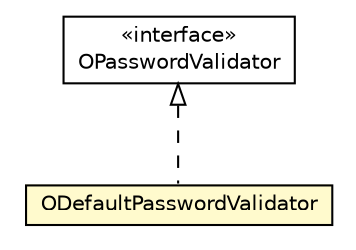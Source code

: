 #!/usr/local/bin/dot
#
# Class diagram 
# Generated by UMLGraph version R5_6-24-gf6e263 (http://www.umlgraph.org/)
#

digraph G {
	edge [fontname="Helvetica",fontsize=10,labelfontname="Helvetica",labelfontsize=10];
	node [fontname="Helvetica",fontsize=10,shape=plaintext];
	nodesep=0.25;
	ranksep=0.5;
	// com.orientechnologies.orient.server.security.OPasswordValidator
	c2640800 [label=<<table title="com.orientechnologies.orient.server.security.OPasswordValidator" border="0" cellborder="1" cellspacing="0" cellpadding="2" port="p" href="../../orient/server/security/OPasswordValidator.html">
		<tr><td><table border="0" cellspacing="0" cellpadding="1">
<tr><td align="center" balign="center"> &#171;interface&#187; </td></tr>
<tr><td align="center" balign="center"> OPasswordValidator </td></tr>
		</table></td></tr>
		</table>>, URL="../../orient/server/security/OPasswordValidator.html", fontname="Helvetica", fontcolor="black", fontsize=10.0];
	// com.orientechnologies.security.password.ODefaultPasswordValidator
	c2640824 [label=<<table title="com.orientechnologies.security.password.ODefaultPasswordValidator" border="0" cellborder="1" cellspacing="0" cellpadding="2" port="p" bgcolor="lemonChiffon" href="./ODefaultPasswordValidator.html">
		<tr><td><table border="0" cellspacing="0" cellpadding="1">
<tr><td align="center" balign="center"> ODefaultPasswordValidator </td></tr>
		</table></td></tr>
		</table>>, URL="./ODefaultPasswordValidator.html", fontname="Helvetica", fontcolor="black", fontsize=10.0];
	//com.orientechnologies.security.password.ODefaultPasswordValidator implements com.orientechnologies.orient.server.security.OPasswordValidator
	c2640800:p -> c2640824:p [dir=back,arrowtail=empty,style=dashed];
}

